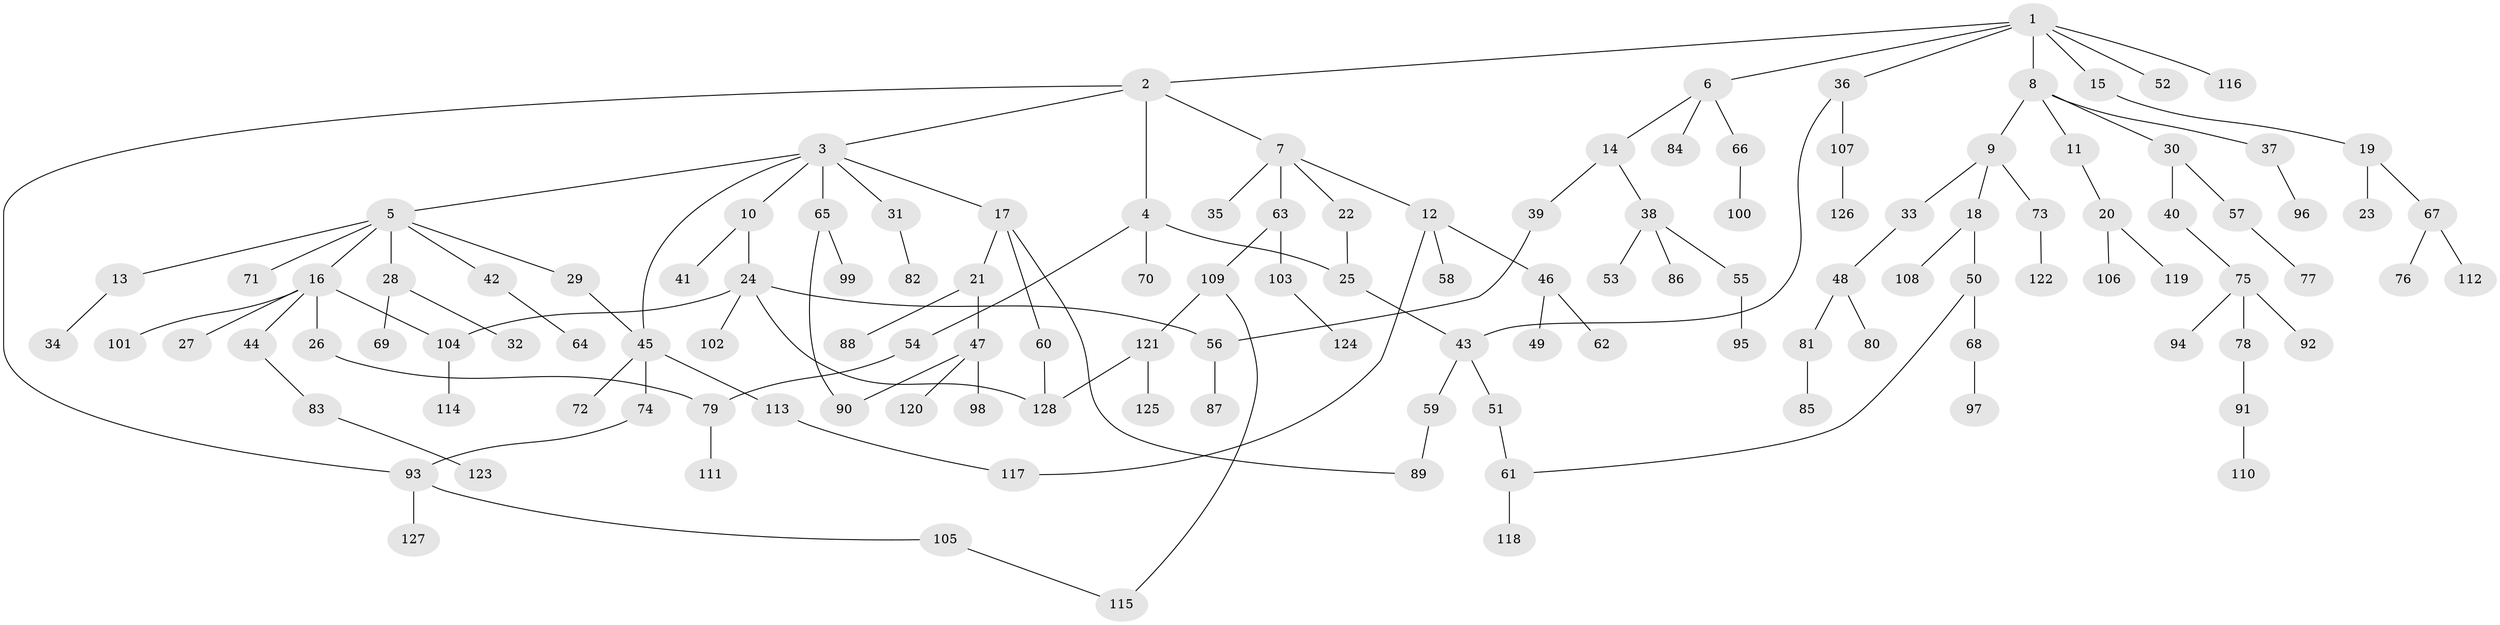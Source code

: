 // Generated by graph-tools (version 1.1) at 2025/01/03/09/25 03:01:07]
// undirected, 128 vertices, 141 edges
graph export_dot {
graph [start="1"]
  node [color=gray90,style=filled];
  1;
  2;
  3;
  4;
  5;
  6;
  7;
  8;
  9;
  10;
  11;
  12;
  13;
  14;
  15;
  16;
  17;
  18;
  19;
  20;
  21;
  22;
  23;
  24;
  25;
  26;
  27;
  28;
  29;
  30;
  31;
  32;
  33;
  34;
  35;
  36;
  37;
  38;
  39;
  40;
  41;
  42;
  43;
  44;
  45;
  46;
  47;
  48;
  49;
  50;
  51;
  52;
  53;
  54;
  55;
  56;
  57;
  58;
  59;
  60;
  61;
  62;
  63;
  64;
  65;
  66;
  67;
  68;
  69;
  70;
  71;
  72;
  73;
  74;
  75;
  76;
  77;
  78;
  79;
  80;
  81;
  82;
  83;
  84;
  85;
  86;
  87;
  88;
  89;
  90;
  91;
  92;
  93;
  94;
  95;
  96;
  97;
  98;
  99;
  100;
  101;
  102;
  103;
  104;
  105;
  106;
  107;
  108;
  109;
  110;
  111;
  112;
  113;
  114;
  115;
  116;
  117;
  118;
  119;
  120;
  121;
  122;
  123;
  124;
  125;
  126;
  127;
  128;
  1 -- 2;
  1 -- 6;
  1 -- 8;
  1 -- 15;
  1 -- 36;
  1 -- 52;
  1 -- 116;
  2 -- 3;
  2 -- 4;
  2 -- 7;
  2 -- 93;
  3 -- 5;
  3 -- 10;
  3 -- 17;
  3 -- 31;
  3 -- 65;
  3 -- 45;
  4 -- 54;
  4 -- 70;
  4 -- 25;
  5 -- 13;
  5 -- 16;
  5 -- 28;
  5 -- 29;
  5 -- 42;
  5 -- 71;
  6 -- 14;
  6 -- 66;
  6 -- 84;
  7 -- 12;
  7 -- 22;
  7 -- 35;
  7 -- 63;
  8 -- 9;
  8 -- 11;
  8 -- 30;
  8 -- 37;
  9 -- 18;
  9 -- 33;
  9 -- 73;
  10 -- 24;
  10 -- 41;
  11 -- 20;
  12 -- 46;
  12 -- 58;
  12 -- 117;
  13 -- 34;
  14 -- 38;
  14 -- 39;
  15 -- 19;
  16 -- 26;
  16 -- 27;
  16 -- 44;
  16 -- 101;
  16 -- 104;
  17 -- 21;
  17 -- 60;
  17 -- 89;
  18 -- 50;
  18 -- 108;
  19 -- 23;
  19 -- 67;
  20 -- 106;
  20 -- 119;
  21 -- 47;
  21 -- 88;
  22 -- 25;
  24 -- 56;
  24 -- 102;
  24 -- 128;
  24 -- 104;
  25 -- 43;
  26 -- 79;
  28 -- 32;
  28 -- 69;
  29 -- 45;
  30 -- 40;
  30 -- 57;
  31 -- 82;
  33 -- 48;
  36 -- 107;
  36 -- 43;
  37 -- 96;
  38 -- 53;
  38 -- 55;
  38 -- 86;
  39 -- 56;
  40 -- 75;
  42 -- 64;
  43 -- 51;
  43 -- 59;
  44 -- 83;
  45 -- 72;
  45 -- 74;
  45 -- 113;
  46 -- 49;
  46 -- 62;
  47 -- 98;
  47 -- 120;
  47 -- 90;
  48 -- 80;
  48 -- 81;
  50 -- 68;
  50 -- 61;
  51 -- 61;
  54 -- 79;
  55 -- 95;
  56 -- 87;
  57 -- 77;
  59 -- 89;
  60 -- 128;
  61 -- 118;
  63 -- 103;
  63 -- 109;
  65 -- 90;
  65 -- 99;
  66 -- 100;
  67 -- 76;
  67 -- 112;
  68 -- 97;
  73 -- 122;
  74 -- 93;
  75 -- 78;
  75 -- 92;
  75 -- 94;
  78 -- 91;
  79 -- 111;
  81 -- 85;
  83 -- 123;
  91 -- 110;
  93 -- 105;
  93 -- 127;
  103 -- 124;
  104 -- 114;
  105 -- 115;
  107 -- 126;
  109 -- 121;
  109 -- 115;
  113 -- 117;
  121 -- 125;
  121 -- 128;
}
